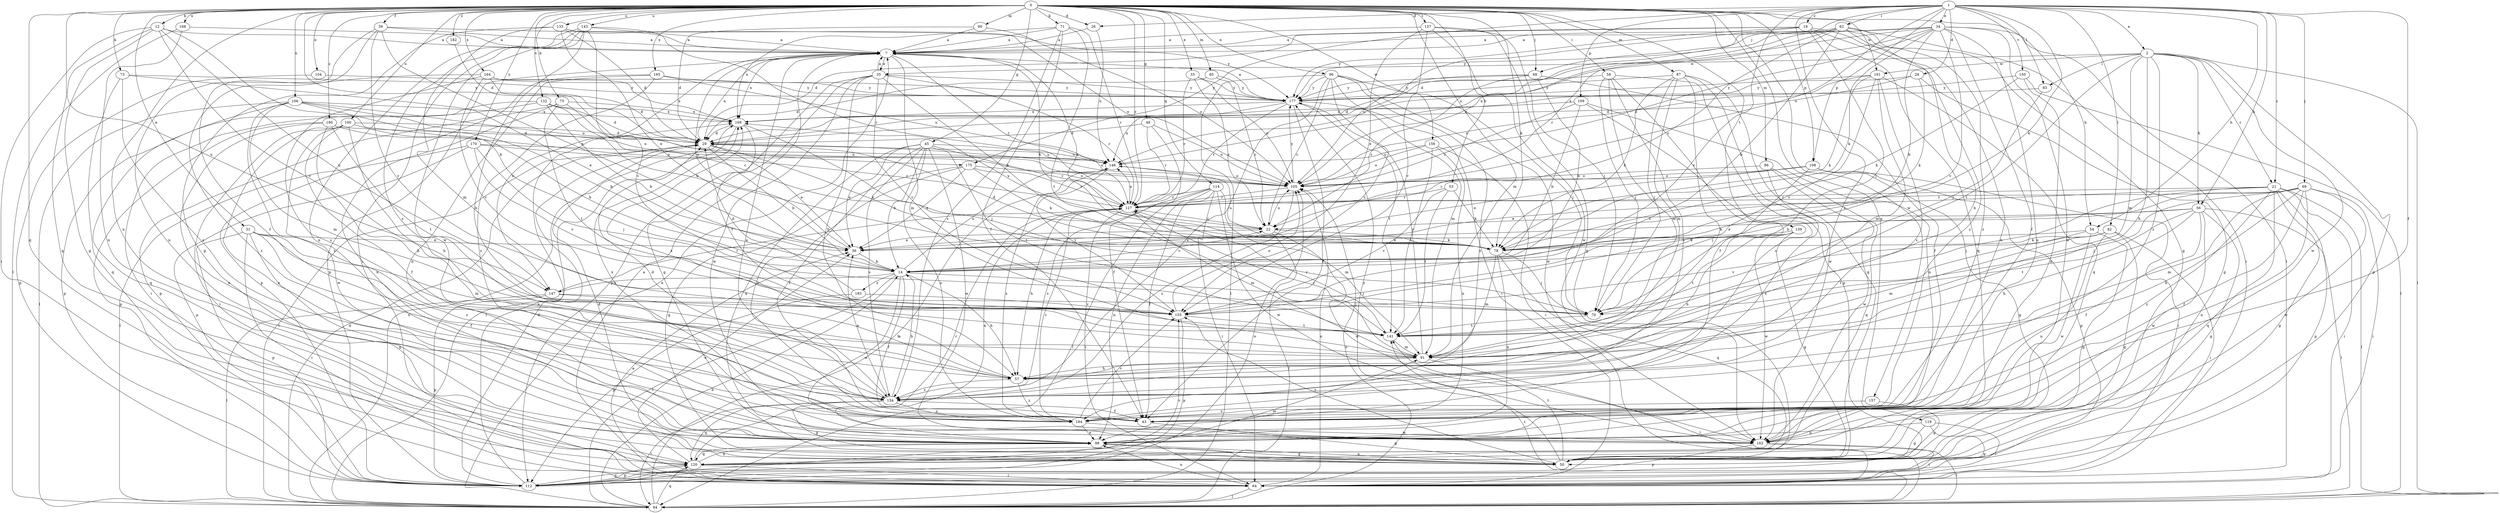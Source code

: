 strict digraph  {
0;
1;
2;
7;
12;
14;
18;
21;
22;
26;
28;
29;
31;
33;
34;
35;
36;
39;
43;
45;
48;
50;
53;
54;
56;
57;
58;
62;
64;
68;
69;
70;
71;
73;
75;
78;
82;
83;
84;
85;
86;
87;
90;
91;
96;
98;
100;
104;
105;
108;
109;
112;
114;
119;
120;
127;
132;
133;
134;
137;
139;
141;
143;
147;
148;
150;
155;
156;
157;
161;
162;
164;
165;
166;
168;
169;
170;
175;
177;
180;
182;
183;
184;
0 -> 12  [label=b];
0 -> 26  [label=d];
0 -> 31  [label=e];
0 -> 33  [label=e];
0 -> 39  [label=f];
0 -> 45  [label=g];
0 -> 48  [label=g];
0 -> 53  [label=h];
0 -> 54  [label=h];
0 -> 58  [label=i];
0 -> 68  [label=j];
0 -> 71  [label=k];
0 -> 73  [label=k];
0 -> 75  [label=k];
0 -> 78  [label=k];
0 -> 85  [label=m];
0 -> 86  [label=m];
0 -> 87  [label=m];
0 -> 90  [label=m];
0 -> 91  [label=m];
0 -> 96  [label=n];
0 -> 98  [label=n];
0 -> 100  [label=o];
0 -> 104  [label=o];
0 -> 108  [label=p];
0 -> 114  [label=q];
0 -> 119  [label=q];
0 -> 120  [label=q];
0 -> 127  [label=r];
0 -> 132  [label=s];
0 -> 133  [label=s];
0 -> 137  [label=t];
0 -> 139  [label=t];
0 -> 143  [label=u];
0 -> 147  [label=u];
0 -> 156  [label=w];
0 -> 157  [label=w];
0 -> 161  [label=w];
0 -> 164  [label=x];
0 -> 165  [label=x];
0 -> 166  [label=x];
0 -> 168  [label=x];
0 -> 170  [label=y];
0 -> 175  [label=y];
0 -> 180  [label=z];
0 -> 182  [label=z];
1 -> 2  [label=a];
1 -> 18  [label=c];
1 -> 21  [label=c];
1 -> 26  [label=d];
1 -> 28  [label=d];
1 -> 34  [label=e];
1 -> 43  [label=f];
1 -> 54  [label=h];
1 -> 56  [label=h];
1 -> 62  [label=i];
1 -> 68  [label=j];
1 -> 69  [label=j];
1 -> 78  [label=k];
1 -> 82  [label=l];
1 -> 83  [label=l];
1 -> 105  [label=o];
1 -> 108  [label=p];
1 -> 109  [label=p];
1 -> 134  [label=s];
1 -> 150  [label=v];
1 -> 155  [label=v];
1 -> 175  [label=y];
2 -> 21  [label=c];
2 -> 35  [label=e];
2 -> 56  [label=h];
2 -> 57  [label=h];
2 -> 83  [label=l];
2 -> 84  [label=l];
2 -> 91  [label=m];
2 -> 112  [label=p];
2 -> 134  [label=s];
2 -> 141  [label=t];
2 -> 161  [label=w];
2 -> 162  [label=w];
7 -> 35  [label=e];
7 -> 78  [label=k];
7 -> 91  [label=m];
7 -> 112  [label=p];
7 -> 127  [label=r];
7 -> 147  [label=u];
7 -> 169  [label=x];
12 -> 7  [label=a];
12 -> 14  [label=b];
12 -> 50  [label=g];
12 -> 64  [label=i];
12 -> 120  [label=q];
12 -> 147  [label=u];
12 -> 155  [label=v];
14 -> 22  [label=c];
14 -> 43  [label=f];
14 -> 57  [label=h];
14 -> 70  [label=j];
14 -> 84  [label=l];
14 -> 147  [label=u];
14 -> 148  [label=u];
14 -> 162  [label=w];
14 -> 183  [label=z];
18 -> 7  [label=a];
18 -> 29  [label=d];
18 -> 70  [label=j];
18 -> 98  [label=n];
18 -> 105  [label=o];
18 -> 120  [label=q];
18 -> 177  [label=y];
18 -> 184  [label=z];
21 -> 36  [label=e];
21 -> 50  [label=g];
21 -> 64  [label=i];
21 -> 70  [label=j];
21 -> 84  [label=l];
21 -> 112  [label=p];
21 -> 120  [label=q];
21 -> 127  [label=r];
21 -> 184  [label=z];
22 -> 36  [label=e];
22 -> 78  [label=k];
22 -> 84  [label=l];
22 -> 105  [label=o];
22 -> 162  [label=w];
22 -> 169  [label=x];
26 -> 7  [label=a];
26 -> 148  [label=u];
28 -> 29  [label=d];
28 -> 50  [label=g];
28 -> 78  [label=k];
28 -> 177  [label=y];
29 -> 7  [label=a];
29 -> 14  [label=b];
29 -> 36  [label=e];
29 -> 78  [label=k];
29 -> 84  [label=l];
29 -> 105  [label=o];
29 -> 148  [label=u];
31 -> 36  [label=e];
31 -> 43  [label=f];
31 -> 50  [label=g];
31 -> 64  [label=i];
31 -> 91  [label=m];
31 -> 112  [label=p];
31 -> 134  [label=s];
33 -> 22  [label=c];
33 -> 105  [label=o];
33 -> 127  [label=r];
33 -> 177  [label=y];
34 -> 7  [label=a];
34 -> 14  [label=b];
34 -> 29  [label=d];
34 -> 43  [label=f];
34 -> 64  [label=i];
34 -> 78  [label=k];
34 -> 98  [label=n];
34 -> 105  [label=o];
34 -> 148  [label=u];
34 -> 155  [label=v];
34 -> 162  [label=w];
34 -> 177  [label=y];
35 -> 7  [label=a];
35 -> 50  [label=g];
35 -> 57  [label=h];
35 -> 78  [label=k];
35 -> 112  [label=p];
35 -> 127  [label=r];
35 -> 155  [label=v];
35 -> 162  [label=w];
35 -> 177  [label=y];
36 -> 7  [label=a];
36 -> 14  [label=b];
39 -> 7  [label=a];
39 -> 36  [label=e];
39 -> 43  [label=f];
39 -> 98  [label=n];
39 -> 155  [label=v];
39 -> 177  [label=y];
43 -> 7  [label=a];
43 -> 50  [label=g];
45 -> 14  [label=b];
45 -> 36  [label=e];
45 -> 43  [label=f];
45 -> 98  [label=n];
45 -> 127  [label=r];
45 -> 134  [label=s];
45 -> 141  [label=t];
45 -> 148  [label=u];
45 -> 162  [label=w];
45 -> 184  [label=z];
48 -> 29  [label=d];
48 -> 43  [label=f];
48 -> 105  [label=o];
48 -> 127  [label=r];
50 -> 29  [label=d];
50 -> 98  [label=n];
50 -> 141  [label=t];
50 -> 155  [label=v];
50 -> 177  [label=y];
53 -> 78  [label=k];
53 -> 127  [label=r];
53 -> 141  [label=t];
53 -> 155  [label=v];
54 -> 36  [label=e];
54 -> 50  [label=g];
54 -> 141  [label=t];
54 -> 162  [label=w];
56 -> 22  [label=c];
56 -> 36  [label=e];
56 -> 43  [label=f];
56 -> 50  [label=g];
56 -> 57  [label=h];
56 -> 84  [label=l];
56 -> 141  [label=t];
56 -> 162  [label=w];
57 -> 134  [label=s];
57 -> 169  [label=x];
57 -> 184  [label=z];
58 -> 43  [label=f];
58 -> 70  [label=j];
58 -> 91  [label=m];
58 -> 112  [label=p];
58 -> 134  [label=s];
58 -> 177  [label=y];
62 -> 7  [label=a];
62 -> 14  [label=b];
62 -> 22  [label=c];
62 -> 50  [label=g];
62 -> 57  [label=h];
62 -> 64  [label=i];
62 -> 105  [label=o];
62 -> 127  [label=r];
62 -> 148  [label=u];
62 -> 184  [label=z];
64 -> 7  [label=a];
64 -> 36  [label=e];
64 -> 84  [label=l];
64 -> 98  [label=n];
64 -> 105  [label=o];
68 -> 14  [label=b];
68 -> 22  [label=c];
68 -> 29  [label=d];
68 -> 43  [label=f];
68 -> 177  [label=y];
69 -> 14  [label=b];
69 -> 43  [label=f];
69 -> 57  [label=h];
69 -> 64  [label=i];
69 -> 70  [label=j];
69 -> 91  [label=m];
69 -> 98  [label=n];
69 -> 127  [label=r];
69 -> 162  [label=w];
70 -> 141  [label=t];
71 -> 7  [label=a];
71 -> 43  [label=f];
71 -> 127  [label=r];
71 -> 134  [label=s];
71 -> 141  [label=t];
71 -> 169  [label=x];
73 -> 36  [label=e];
73 -> 120  [label=q];
73 -> 134  [label=s];
73 -> 177  [label=y];
75 -> 22  [label=c];
75 -> 98  [label=n];
75 -> 112  [label=p];
75 -> 141  [label=t];
75 -> 169  [label=x];
78 -> 7  [label=a];
78 -> 29  [label=d];
78 -> 70  [label=j];
78 -> 91  [label=m];
78 -> 98  [label=n];
78 -> 120  [label=q];
78 -> 148  [label=u];
82 -> 50  [label=g];
82 -> 64  [label=i];
82 -> 78  [label=k];
82 -> 91  [label=m];
82 -> 98  [label=n];
82 -> 155  [label=v];
83 -> 70  [label=j];
83 -> 169  [label=x];
84 -> 7  [label=a];
84 -> 14  [label=b];
84 -> 29  [label=d];
84 -> 105  [label=o];
84 -> 120  [label=q];
84 -> 141  [label=t];
84 -> 148  [label=u];
84 -> 169  [label=x];
85 -> 22  [label=c];
85 -> 29  [label=d];
85 -> 177  [label=y];
86 -> 105  [label=o];
86 -> 120  [label=q];
86 -> 162  [label=w];
86 -> 184  [label=z];
87 -> 50  [label=g];
87 -> 57  [label=h];
87 -> 70  [label=j];
87 -> 78  [label=k];
87 -> 91  [label=m];
87 -> 162  [label=w];
87 -> 177  [label=y];
90 -> 7  [label=a];
90 -> 29  [label=d];
90 -> 105  [label=o];
91 -> 57  [label=h];
91 -> 84  [label=l];
91 -> 127  [label=r];
91 -> 177  [label=y];
96 -> 22  [label=c];
96 -> 70  [label=j];
96 -> 84  [label=l];
96 -> 91  [label=m];
96 -> 134  [label=s];
96 -> 155  [label=v];
96 -> 162  [label=w];
96 -> 177  [label=y];
96 -> 184  [label=z];
98 -> 50  [label=g];
98 -> 120  [label=q];
100 -> 14  [label=b];
100 -> 29  [label=d];
100 -> 43  [label=f];
100 -> 57  [label=h];
100 -> 64  [label=i];
100 -> 98  [label=n];
100 -> 162  [label=w];
104 -> 112  [label=p];
104 -> 177  [label=y];
105 -> 127  [label=r];
105 -> 134  [label=s];
105 -> 177  [label=y];
108 -> 36  [label=e];
108 -> 50  [label=g];
108 -> 64  [label=i];
108 -> 70  [label=j];
108 -> 105  [label=o];
108 -> 112  [label=p];
108 -> 127  [label=r];
109 -> 14  [label=b];
109 -> 98  [label=n];
109 -> 127  [label=r];
109 -> 134  [label=s];
109 -> 169  [label=x];
112 -> 29  [label=d];
112 -> 105  [label=o];
112 -> 120  [label=q];
112 -> 155  [label=v];
112 -> 169  [label=x];
114 -> 43  [label=f];
114 -> 64  [label=i];
114 -> 84  [label=l];
114 -> 91  [label=m];
114 -> 98  [label=n];
114 -> 127  [label=r];
114 -> 134  [label=s];
114 -> 162  [label=w];
119 -> 50  [label=g];
119 -> 64  [label=i];
119 -> 98  [label=n];
119 -> 112  [label=p];
120 -> 36  [label=e];
120 -> 64  [label=i];
120 -> 91  [label=m];
120 -> 98  [label=n];
120 -> 112  [label=p];
120 -> 127  [label=r];
127 -> 22  [label=c];
127 -> 57  [label=h];
127 -> 64  [label=i];
127 -> 91  [label=m];
127 -> 98  [label=n];
127 -> 148  [label=u];
132 -> 14  [label=b];
132 -> 29  [label=d];
132 -> 64  [label=i];
132 -> 78  [label=k];
132 -> 112  [label=p];
132 -> 169  [label=x];
133 -> 7  [label=a];
133 -> 29  [label=d];
133 -> 36  [label=e];
133 -> 50  [label=g];
133 -> 91  [label=m];
133 -> 105  [label=o];
134 -> 14  [label=b];
134 -> 29  [label=d];
134 -> 36  [label=e];
134 -> 43  [label=f];
134 -> 50  [label=g];
134 -> 84  [label=l];
134 -> 120  [label=q];
134 -> 184  [label=z];
137 -> 7  [label=a];
137 -> 36  [label=e];
137 -> 50  [label=g];
137 -> 70  [label=j];
137 -> 155  [label=v];
137 -> 162  [label=w];
139 -> 50  [label=g];
139 -> 57  [label=h];
139 -> 78  [label=k];
139 -> 141  [label=t];
139 -> 162  [label=w];
141 -> 91  [label=m];
141 -> 127  [label=r];
143 -> 7  [label=a];
143 -> 57  [label=h];
143 -> 64  [label=i];
143 -> 98  [label=n];
143 -> 127  [label=r];
143 -> 134  [label=s];
143 -> 155  [label=v];
143 -> 162  [label=w];
147 -> 57  [label=h];
147 -> 70  [label=j];
147 -> 84  [label=l];
147 -> 112  [label=p];
147 -> 127  [label=r];
148 -> 105  [label=o];
148 -> 155  [label=v];
148 -> 184  [label=z];
150 -> 78  [label=k];
150 -> 84  [label=l];
150 -> 98  [label=n];
150 -> 177  [label=y];
155 -> 105  [label=o];
155 -> 112  [label=p];
155 -> 141  [label=t];
156 -> 64  [label=i];
156 -> 98  [label=n];
156 -> 105  [label=o];
156 -> 141  [label=t];
156 -> 148  [label=u];
157 -> 50  [label=g];
157 -> 184  [label=z];
161 -> 78  [label=k];
161 -> 91  [label=m];
161 -> 105  [label=o];
161 -> 120  [label=q];
161 -> 134  [label=s];
161 -> 155  [label=v];
161 -> 177  [label=y];
162 -> 64  [label=i];
162 -> 84  [label=l];
162 -> 112  [label=p];
164 -> 29  [label=d];
164 -> 134  [label=s];
164 -> 155  [label=v];
164 -> 169  [label=x];
164 -> 177  [label=y];
164 -> 184  [label=z];
165 -> 98  [label=n];
165 -> 112  [label=p];
165 -> 148  [label=u];
165 -> 177  [label=y];
165 -> 184  [label=z];
166 -> 14  [label=b];
166 -> 84  [label=l];
166 -> 91  [label=m];
166 -> 105  [label=o];
166 -> 120  [label=q];
166 -> 134  [label=s];
166 -> 148  [label=u];
166 -> 169  [label=x];
168 -> 7  [label=a];
168 -> 84  [label=l];
168 -> 98  [label=n];
169 -> 29  [label=d];
169 -> 70  [label=j];
169 -> 84  [label=l];
169 -> 141  [label=t];
170 -> 70  [label=j];
170 -> 84  [label=l];
170 -> 112  [label=p];
170 -> 127  [label=r];
170 -> 148  [label=u];
170 -> 155  [label=v];
175 -> 36  [label=e];
175 -> 50  [label=g];
175 -> 78  [label=k];
175 -> 105  [label=o];
175 -> 127  [label=r];
175 -> 134  [label=s];
177 -> 7  [label=a];
177 -> 43  [label=f];
177 -> 64  [label=i];
177 -> 127  [label=r];
177 -> 141  [label=t];
177 -> 148  [label=u];
177 -> 169  [label=x];
180 -> 29  [label=d];
180 -> 57  [label=h];
180 -> 98  [label=n];
180 -> 105  [label=o];
180 -> 112  [label=p];
180 -> 141  [label=t];
182 -> 29  [label=d];
183 -> 29  [label=d];
183 -> 112  [label=p];
183 -> 155  [label=v];
184 -> 98  [label=n];
184 -> 127  [label=r];
184 -> 155  [label=v];
184 -> 162  [label=w];
184 -> 169  [label=x];
}
